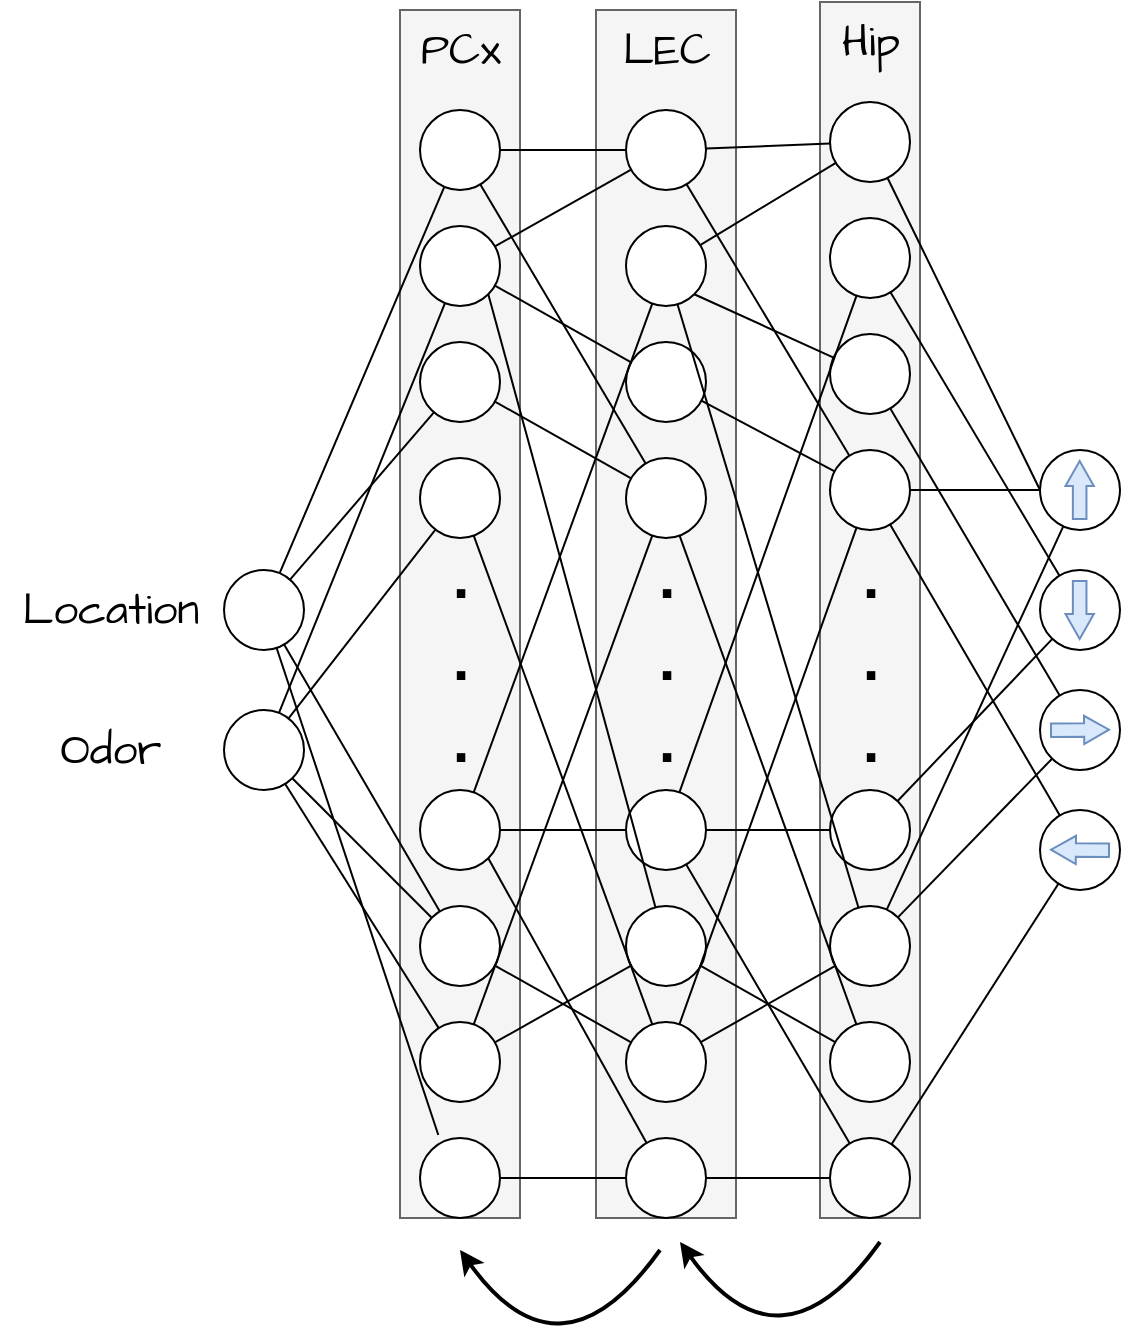 <mxfile version="22.1.2" type="device" pages="2">
  <diagram name="fully-connected" id="OyYYwfIQW-hLlGzN4EIT">
    <mxGraphModel dx="1434" dy="839" grid="1" gridSize="10" guides="1" tooltips="1" connect="1" arrows="1" fold="1" page="1" pageScale="1" pageWidth="583" pageHeight="827" math="0" shadow="0">
      <root>
        <mxCell id="0" />
        <mxCell id="1" parent="0" />
        <mxCell id="1TGieU-8a1iTlZvp9suH-83" value="" style="group;fillColor=#f5f5f5;fontColor=#333333;strokeColor=#666666;" vertex="1" connectable="0" parent="1">
          <mxGeometry x="410" width="50" height="608" as="geometry" />
        </mxCell>
        <mxCell id="1TGieU-8a1iTlZvp9suH-34" value="" style="ellipse;whiteSpace=wrap;html=1;aspect=fixed;" vertex="1" parent="1TGieU-8a1iTlZvp9suH-83">
          <mxGeometry x="5" y="50" width="40" height="40" as="geometry" />
        </mxCell>
        <mxCell id="1TGieU-8a1iTlZvp9suH-35" value="" style="ellipse;whiteSpace=wrap;html=1;aspect=fixed;" vertex="1" parent="1TGieU-8a1iTlZvp9suH-83">
          <mxGeometry x="5" y="108" width="40" height="40" as="geometry" />
        </mxCell>
        <mxCell id="1TGieU-8a1iTlZvp9suH-36" value="" style="ellipse;whiteSpace=wrap;html=1;aspect=fixed;" vertex="1" parent="1TGieU-8a1iTlZvp9suH-83">
          <mxGeometry x="5" y="166" width="40" height="40" as="geometry" />
        </mxCell>
        <mxCell id="1TGieU-8a1iTlZvp9suH-37" value="" style="ellipse;whiteSpace=wrap;html=1;aspect=fixed;" vertex="1" parent="1TGieU-8a1iTlZvp9suH-83">
          <mxGeometry x="5" y="224" width="40" height="40" as="geometry" />
        </mxCell>
        <mxCell id="1TGieU-8a1iTlZvp9suH-38" value="&lt;font face=&quot;Architects Daughter&quot; data-font-src=&quot;https://fonts.googleapis.com/css?family=Architects+Daughter&quot; style=&quot;font-size: 22px;&quot;&gt;Hip&lt;/font&gt;" style="text;html=1;align=center;verticalAlign=middle;resizable=0;points=[];autosize=1;strokeColor=none;fillColor=none;fontSize=21;" vertex="1" parent="1TGieU-8a1iTlZvp9suH-83">
          <mxGeometry width="50" height="40" as="geometry" />
        </mxCell>
        <mxCell id="1TGieU-8a1iTlZvp9suH-73" value="" style="ellipse;whiteSpace=wrap;html=1;aspect=fixed;" vertex="1" parent="1TGieU-8a1iTlZvp9suH-83">
          <mxGeometry x="5" y="394" width="40" height="40" as="geometry" />
        </mxCell>
        <mxCell id="1TGieU-8a1iTlZvp9suH-74" value="" style="ellipse;whiteSpace=wrap;html=1;aspect=fixed;" vertex="1" parent="1TGieU-8a1iTlZvp9suH-83">
          <mxGeometry x="5" y="452" width="40" height="40" as="geometry" />
        </mxCell>
        <mxCell id="1TGieU-8a1iTlZvp9suH-75" value="" style="ellipse;whiteSpace=wrap;html=1;aspect=fixed;" vertex="1" parent="1TGieU-8a1iTlZvp9suH-83">
          <mxGeometry x="5" y="510" width="40" height="40" as="geometry" />
        </mxCell>
        <mxCell id="1TGieU-8a1iTlZvp9suH-76" value="" style="ellipse;whiteSpace=wrap;html=1;aspect=fixed;" vertex="1" parent="1TGieU-8a1iTlZvp9suH-83">
          <mxGeometry x="5" y="568" width="40" height="40" as="geometry" />
        </mxCell>
        <mxCell id="1TGieU-8a1iTlZvp9suH-77" value="" style="group" vertex="1" connectable="0" parent="1TGieU-8a1iTlZvp9suH-83">
          <mxGeometry x="10" y="262" width="30" height="132" as="geometry" />
        </mxCell>
        <mxCell id="1TGieU-8a1iTlZvp9suH-78" value="&lt;font style=&quot;font-size: 30px;&quot;&gt;&lt;b&gt;.&lt;/b&gt;&lt;/font&gt;" style="text;html=1;align=center;verticalAlign=middle;resizable=0;points=[];autosize=1;strokeColor=none;fillColor=none;" vertex="1" parent="1TGieU-8a1iTlZvp9suH-77">
          <mxGeometry width="30" height="50" as="geometry" />
        </mxCell>
        <mxCell id="1TGieU-8a1iTlZvp9suH-79" value="&lt;font style=&quot;font-size: 30px;&quot;&gt;&lt;b&gt;.&lt;/b&gt;&lt;/font&gt;" style="text;html=1;align=center;verticalAlign=middle;resizable=0;points=[];autosize=1;strokeColor=none;fillColor=none;" vertex="1" parent="1TGieU-8a1iTlZvp9suH-77">
          <mxGeometry y="41" width="30" height="50" as="geometry" />
        </mxCell>
        <mxCell id="1TGieU-8a1iTlZvp9suH-80" value="&lt;font style=&quot;font-size: 30px;&quot;&gt;&lt;b&gt;.&lt;/b&gt;&lt;/font&gt;" style="text;html=1;align=center;verticalAlign=middle;resizable=0;points=[];autosize=1;strokeColor=none;fillColor=none;" vertex="1" parent="1TGieU-8a1iTlZvp9suH-77">
          <mxGeometry y="82" width="30" height="50" as="geometry" />
        </mxCell>
        <mxCell id="1TGieU-8a1iTlZvp9suH-82" value="" style="group;fillColor=#f5f5f5;fontColor=#333333;strokeColor=#666666;" vertex="1" connectable="0" parent="1">
          <mxGeometry x="298" y="4" width="70" height="604" as="geometry" />
        </mxCell>
        <mxCell id="1TGieU-8a1iTlZvp9suH-29" value="" style="ellipse;whiteSpace=wrap;html=1;aspect=fixed;" vertex="1" parent="1TGieU-8a1iTlZvp9suH-82">
          <mxGeometry x="15" y="50" width="40" height="40" as="geometry" />
        </mxCell>
        <mxCell id="1TGieU-8a1iTlZvp9suH-30" value="" style="ellipse;whiteSpace=wrap;html=1;aspect=fixed;" vertex="1" parent="1TGieU-8a1iTlZvp9suH-82">
          <mxGeometry x="15" y="108" width="40" height="40" as="geometry" />
        </mxCell>
        <mxCell id="1TGieU-8a1iTlZvp9suH-31" value="" style="ellipse;whiteSpace=wrap;html=1;aspect=fixed;" vertex="1" parent="1TGieU-8a1iTlZvp9suH-82">
          <mxGeometry x="15" y="166" width="40" height="40" as="geometry" />
        </mxCell>
        <mxCell id="1TGieU-8a1iTlZvp9suH-32" value="" style="ellipse;whiteSpace=wrap;html=1;aspect=fixed;" vertex="1" parent="1TGieU-8a1iTlZvp9suH-82">
          <mxGeometry x="15" y="224" width="40" height="40" as="geometry" />
        </mxCell>
        <mxCell id="1TGieU-8a1iTlZvp9suH-33" value="&lt;font face=&quot;Architects Daughter&quot; data-font-src=&quot;https://fonts.googleapis.com/css?family=Architects+Daughter&quot; style=&quot;font-size: 22px;&quot;&gt;LEC&lt;/font&gt;" style="text;html=1;align=center;verticalAlign=middle;resizable=0;points=[];autosize=1;strokeColor=none;fillColor=none;fontSize=21;" vertex="1" parent="1TGieU-8a1iTlZvp9suH-82">
          <mxGeometry width="70" height="40" as="geometry" />
        </mxCell>
        <mxCell id="1TGieU-8a1iTlZvp9suH-65" value="" style="ellipse;whiteSpace=wrap;html=1;aspect=fixed;" vertex="1" parent="1TGieU-8a1iTlZvp9suH-82">
          <mxGeometry x="15" y="390" width="40" height="40" as="geometry" />
        </mxCell>
        <mxCell id="1TGieU-8a1iTlZvp9suH-66" value="" style="ellipse;whiteSpace=wrap;html=1;aspect=fixed;" vertex="1" parent="1TGieU-8a1iTlZvp9suH-82">
          <mxGeometry x="15" y="448" width="40" height="40" as="geometry" />
        </mxCell>
        <mxCell id="1TGieU-8a1iTlZvp9suH-67" value="" style="ellipse;whiteSpace=wrap;html=1;aspect=fixed;" vertex="1" parent="1TGieU-8a1iTlZvp9suH-82">
          <mxGeometry x="15" y="506" width="40" height="40" as="geometry" />
        </mxCell>
        <mxCell id="1TGieU-8a1iTlZvp9suH-68" value="" style="ellipse;whiteSpace=wrap;html=1;aspect=fixed;" vertex="1" parent="1TGieU-8a1iTlZvp9suH-82">
          <mxGeometry x="15" y="564" width="40" height="40" as="geometry" />
        </mxCell>
        <mxCell id="1TGieU-8a1iTlZvp9suH-69" value="" style="group" vertex="1" connectable="0" parent="1TGieU-8a1iTlZvp9suH-82">
          <mxGeometry x="20" y="258" width="30" height="132" as="geometry" />
        </mxCell>
        <mxCell id="1TGieU-8a1iTlZvp9suH-70" value="&lt;font style=&quot;font-size: 30px;&quot;&gt;&lt;b&gt;.&lt;/b&gt;&lt;/font&gt;" style="text;html=1;align=center;verticalAlign=middle;resizable=0;points=[];autosize=1;strokeColor=none;fillColor=none;" vertex="1" parent="1TGieU-8a1iTlZvp9suH-69">
          <mxGeometry width="30" height="50" as="geometry" />
        </mxCell>
        <mxCell id="1TGieU-8a1iTlZvp9suH-71" value="&lt;font style=&quot;font-size: 30px;&quot;&gt;&lt;b&gt;.&lt;/b&gt;&lt;/font&gt;" style="text;html=1;align=center;verticalAlign=middle;resizable=0;points=[];autosize=1;strokeColor=none;fillColor=none;" vertex="1" parent="1TGieU-8a1iTlZvp9suH-69">
          <mxGeometry y="41" width="30" height="50" as="geometry" />
        </mxCell>
        <mxCell id="1TGieU-8a1iTlZvp9suH-72" value="&lt;font style=&quot;font-size: 30px;&quot;&gt;&lt;b&gt;.&lt;/b&gt;&lt;/font&gt;" style="text;html=1;align=center;verticalAlign=middle;resizable=0;points=[];autosize=1;strokeColor=none;fillColor=none;" vertex="1" parent="1TGieU-8a1iTlZvp9suH-69">
          <mxGeometry y="82" width="30" height="50" as="geometry" />
        </mxCell>
        <mxCell id="1TGieU-8a1iTlZvp9suH-2" value="&lt;font face=&quot;Architects Daughter&quot; data-font-src=&quot;https://fonts.googleapis.com/css?family=Architects+Daughter&quot; style=&quot;font-size: 22px;&quot;&gt;Location&lt;/font&gt;" style="text;html=1;align=center;verticalAlign=middle;resizable=0;points=[];autosize=1;strokeColor=none;fillColor=none;fontSize=21;" vertex="1" parent="1">
          <mxGeometry y="284" width="110" height="40" as="geometry" />
        </mxCell>
        <mxCell id="1TGieU-8a1iTlZvp9suH-11" value="" style="ellipse;whiteSpace=wrap;html=1;aspect=fixed;" vertex="1" parent="1">
          <mxGeometry x="112" y="284" width="40" height="40" as="geometry" />
        </mxCell>
        <mxCell id="1TGieU-8a1iTlZvp9suH-23" value="&lt;font face=&quot;Architects Daughter&quot; data-font-src=&quot;https://fonts.googleapis.com/css?family=Architects+Daughter&quot; style=&quot;font-size: 22px;&quot;&gt;Odor&lt;/font&gt;" style="text;html=1;align=center;verticalAlign=middle;resizable=0;points=[];autosize=1;strokeColor=none;fillColor=none;fontSize=21;" vertex="1" parent="1">
          <mxGeometry x="20" y="354" width="70" height="40" as="geometry" />
        </mxCell>
        <mxCell id="1TGieU-8a1iTlZvp9suH-24" value="" style="ellipse;whiteSpace=wrap;html=1;aspect=fixed;" vertex="1" parent="1">
          <mxGeometry x="112" y="354" width="40" height="40" as="geometry" />
        </mxCell>
        <mxCell id="1TGieU-8a1iTlZvp9suH-81" value="" style="group;fillColor=#f5f5f5;fontColor=#333333;strokeColor=#666666;" vertex="1" connectable="0" parent="1">
          <mxGeometry x="200" y="4" width="60" height="604" as="geometry" />
        </mxCell>
        <mxCell id="1TGieU-8a1iTlZvp9suH-1" value="" style="ellipse;whiteSpace=wrap;html=1;aspect=fixed;" vertex="1" parent="1TGieU-8a1iTlZvp9suH-81">
          <mxGeometry x="10" y="50" width="40" height="40" as="geometry" />
        </mxCell>
        <mxCell id="1TGieU-8a1iTlZvp9suH-25" value="" style="ellipse;whiteSpace=wrap;html=1;aspect=fixed;" vertex="1" parent="1TGieU-8a1iTlZvp9suH-81">
          <mxGeometry x="10" y="108" width="40" height="40" as="geometry" />
        </mxCell>
        <mxCell id="1TGieU-8a1iTlZvp9suH-26" value="" style="ellipse;whiteSpace=wrap;html=1;aspect=fixed;" vertex="1" parent="1TGieU-8a1iTlZvp9suH-81">
          <mxGeometry x="10" y="166" width="40" height="40" as="geometry" />
        </mxCell>
        <mxCell id="1TGieU-8a1iTlZvp9suH-27" value="" style="ellipse;whiteSpace=wrap;html=1;aspect=fixed;" vertex="1" parent="1TGieU-8a1iTlZvp9suH-81">
          <mxGeometry x="10" y="224" width="40" height="40" as="geometry" />
        </mxCell>
        <mxCell id="1TGieU-8a1iTlZvp9suH-28" value="&lt;font face=&quot;Architects Daughter&quot; data-font-src=&quot;https://fonts.googleapis.com/css?family=Architects+Daughter&quot; style=&quot;font-size: 22px;&quot;&gt;PCx&lt;/font&gt;" style="text;html=1;align=center;verticalAlign=middle;resizable=0;points=[];autosize=1;strokeColor=none;fillColor=none;fontSize=21;" vertex="1" parent="1TGieU-8a1iTlZvp9suH-81">
          <mxGeometry width="60" height="40" as="geometry" />
        </mxCell>
        <mxCell id="1TGieU-8a1iTlZvp9suH-56" value="" style="ellipse;whiteSpace=wrap;html=1;aspect=fixed;" vertex="1" parent="1TGieU-8a1iTlZvp9suH-81">
          <mxGeometry x="10" y="390" width="40" height="40" as="geometry" />
        </mxCell>
        <mxCell id="1TGieU-8a1iTlZvp9suH-57" value="" style="ellipse;whiteSpace=wrap;html=1;aspect=fixed;" vertex="1" parent="1TGieU-8a1iTlZvp9suH-81">
          <mxGeometry x="10" y="448" width="40" height="40" as="geometry" />
        </mxCell>
        <mxCell id="1TGieU-8a1iTlZvp9suH-58" value="" style="ellipse;whiteSpace=wrap;html=1;aspect=fixed;" vertex="1" parent="1TGieU-8a1iTlZvp9suH-81">
          <mxGeometry x="10" y="506" width="40" height="40" as="geometry" />
        </mxCell>
        <mxCell id="1TGieU-8a1iTlZvp9suH-59" value="" style="ellipse;whiteSpace=wrap;html=1;aspect=fixed;" vertex="1" parent="1TGieU-8a1iTlZvp9suH-81">
          <mxGeometry x="10" y="564" width="40" height="40" as="geometry" />
        </mxCell>
        <mxCell id="1TGieU-8a1iTlZvp9suH-63" value="" style="group" vertex="1" connectable="0" parent="1TGieU-8a1iTlZvp9suH-81">
          <mxGeometry x="15" y="258" width="30" height="132" as="geometry" />
        </mxCell>
        <mxCell id="1TGieU-8a1iTlZvp9suH-60" value="&lt;font style=&quot;font-size: 30px;&quot;&gt;&lt;b&gt;.&lt;/b&gt;&lt;/font&gt;" style="text;html=1;align=center;verticalAlign=middle;resizable=0;points=[];autosize=1;strokeColor=none;fillColor=none;" vertex="1" parent="1TGieU-8a1iTlZvp9suH-63">
          <mxGeometry width="30" height="50" as="geometry" />
        </mxCell>
        <mxCell id="1TGieU-8a1iTlZvp9suH-61" value="&lt;font style=&quot;font-size: 30px;&quot;&gt;&lt;b&gt;.&lt;/b&gt;&lt;/font&gt;" style="text;html=1;align=center;verticalAlign=middle;resizable=0;points=[];autosize=1;strokeColor=none;fillColor=none;" vertex="1" parent="1TGieU-8a1iTlZvp9suH-63">
          <mxGeometry y="41" width="30" height="50" as="geometry" />
        </mxCell>
        <mxCell id="1TGieU-8a1iTlZvp9suH-62" value="&lt;font style=&quot;font-size: 30px;&quot;&gt;&lt;b&gt;.&lt;/b&gt;&lt;/font&gt;" style="text;html=1;align=center;verticalAlign=middle;resizable=0;points=[];autosize=1;strokeColor=none;fillColor=none;" vertex="1" parent="1TGieU-8a1iTlZvp9suH-63">
          <mxGeometry y="82" width="30" height="50" as="geometry" />
        </mxCell>
        <mxCell id="1TGieU-8a1iTlZvp9suH-84" value="" style="group" vertex="1" connectable="0" parent="1">
          <mxGeometry x="520" y="224" width="40" height="220" as="geometry" />
        </mxCell>
        <mxCell id="1TGieU-8a1iTlZvp9suH-49" value="" style="group" vertex="1" connectable="0" parent="1TGieU-8a1iTlZvp9suH-84">
          <mxGeometry width="40" height="40" as="geometry" />
        </mxCell>
        <mxCell id="1TGieU-8a1iTlZvp9suH-39" value="" style="ellipse;whiteSpace=wrap;html=1;aspect=fixed;" vertex="1" parent="1TGieU-8a1iTlZvp9suH-49">
          <mxGeometry width="40" height="40" as="geometry" />
        </mxCell>
        <mxCell id="1TGieU-8a1iTlZvp9suH-47" value="" style="shape=flexArrow;endArrow=classic;html=1;rounded=0;fillColor=#dae8fc;strokeColor=#6c8ebf;width=6.8;endSize=3.816;endWidth=6.383;" edge="1" parent="1TGieU-8a1iTlZvp9suH-49">
          <mxGeometry width="50" height="50" relative="1" as="geometry">
            <mxPoint x="19.83" y="35" as="sourcePoint" />
            <mxPoint x="19.83" y="5" as="targetPoint" />
          </mxGeometry>
        </mxCell>
        <mxCell id="1TGieU-8a1iTlZvp9suH-50" value="" style="group" vertex="1" connectable="0" parent="1TGieU-8a1iTlZvp9suH-84">
          <mxGeometry y="60" width="40" height="40" as="geometry" />
        </mxCell>
        <mxCell id="1TGieU-8a1iTlZvp9suH-43" value="" style="ellipse;whiteSpace=wrap;html=1;aspect=fixed;" vertex="1" parent="1TGieU-8a1iTlZvp9suH-50">
          <mxGeometry width="40" height="40" as="geometry" />
        </mxCell>
        <mxCell id="1TGieU-8a1iTlZvp9suH-48" value="" style="shape=flexArrow;endArrow=classic;html=1;rounded=0;fillColor=#dae8fc;strokeColor=#6c8ebf;width=6.8;endSize=3.816;endWidth=6.383;" edge="1" parent="1TGieU-8a1iTlZvp9suH-50">
          <mxGeometry width="50" height="50" relative="1" as="geometry">
            <mxPoint x="19.833" y="5" as="sourcePoint" />
            <mxPoint x="19.833" y="35" as="targetPoint" />
          </mxGeometry>
        </mxCell>
        <mxCell id="1TGieU-8a1iTlZvp9suH-51" value="" style="group" vertex="1" connectable="0" parent="1TGieU-8a1iTlZvp9suH-84">
          <mxGeometry y="120" width="40" height="40" as="geometry" />
        </mxCell>
        <mxCell id="1TGieU-8a1iTlZvp9suH-44" value="" style="ellipse;whiteSpace=wrap;html=1;aspect=fixed;verticalAlign=middle;" vertex="1" parent="1TGieU-8a1iTlZvp9suH-51">
          <mxGeometry width="40" height="40" as="geometry" />
        </mxCell>
        <mxCell id="1TGieU-8a1iTlZvp9suH-46" value="" style="shape=flexArrow;endArrow=classic;html=1;rounded=0;fillColor=#dae8fc;strokeColor=#6c8ebf;width=6.8;endSize=3.816;endWidth=6.383;" edge="1" parent="1TGieU-8a1iTlZvp9suH-51">
          <mxGeometry width="50" height="50" relative="1" as="geometry">
            <mxPoint x="5" y="20.14" as="sourcePoint" />
            <mxPoint x="35" y="19.85" as="targetPoint" />
          </mxGeometry>
        </mxCell>
        <mxCell id="1TGieU-8a1iTlZvp9suH-55" value="" style="group" vertex="1" connectable="0" parent="1TGieU-8a1iTlZvp9suH-84">
          <mxGeometry y="180" width="40" height="40" as="geometry" />
        </mxCell>
        <mxCell id="1TGieU-8a1iTlZvp9suH-53" value="" style="ellipse;whiteSpace=wrap;html=1;aspect=fixed;verticalAlign=middle;" vertex="1" parent="1TGieU-8a1iTlZvp9suH-55">
          <mxGeometry width="40" height="40" as="geometry" />
        </mxCell>
        <mxCell id="1TGieU-8a1iTlZvp9suH-54" value="" style="shape=flexArrow;endArrow=classic;html=1;rounded=0;fillColor=#dae8fc;strokeColor=#6c8ebf;width=6.8;endSize=3.816;endWidth=6.383;" edge="1" parent="1TGieU-8a1iTlZvp9suH-55">
          <mxGeometry width="50" height="50" relative="1" as="geometry">
            <mxPoint x="35" y="20.14" as="sourcePoint" />
            <mxPoint x="5" y="19.85" as="targetPoint" />
          </mxGeometry>
        </mxCell>
        <mxCell id="1TGieU-8a1iTlZvp9suH-85" value="" style="curved=1;endArrow=classic;html=1;rounded=0;strokeWidth=2;" edge="1" parent="1">
          <mxGeometry width="50" height="50" relative="1" as="geometry">
            <mxPoint x="330" y="624" as="sourcePoint" />
            <mxPoint x="230" y="624" as="targetPoint" />
            <Array as="points">
              <mxPoint x="280" y="694" />
            </Array>
          </mxGeometry>
        </mxCell>
        <mxCell id="1TGieU-8a1iTlZvp9suH-87" value="" style="curved=1;endArrow=classic;html=1;rounded=0;strokeWidth=2;" edge="1" parent="1">
          <mxGeometry width="50" height="50" relative="1" as="geometry">
            <mxPoint x="440" y="620" as="sourcePoint" />
            <mxPoint x="340" y="620" as="targetPoint" />
            <Array as="points">
              <mxPoint x="390" y="690" />
            </Array>
          </mxGeometry>
        </mxCell>
        <mxCell id="FMHQTuZgahPFCYDuFRO8-1" value="" style="endArrow=none;html=1;rounded=0;" edge="1" parent="1" source="1TGieU-8a1iTlZvp9suH-11" target="1TGieU-8a1iTlZvp9suH-1">
          <mxGeometry width="50" height="50" relative="1" as="geometry">
            <mxPoint x="480" y="410" as="sourcePoint" />
            <mxPoint x="530" y="360" as="targetPoint" />
          </mxGeometry>
        </mxCell>
        <mxCell id="FMHQTuZgahPFCYDuFRO8-2" value="" style="endArrow=none;html=1;rounded=0;" edge="1" parent="1" source="1TGieU-8a1iTlZvp9suH-11" target="1TGieU-8a1iTlZvp9suH-26">
          <mxGeometry width="50" height="50" relative="1" as="geometry">
            <mxPoint x="150" y="296" as="sourcePoint" />
            <mxPoint x="232" y="102" as="targetPoint" />
          </mxGeometry>
        </mxCell>
        <mxCell id="FMHQTuZgahPFCYDuFRO8-3" value="" style="endArrow=none;html=1;rounded=0;" edge="1" parent="1" source="1TGieU-8a1iTlZvp9suH-11" target="1TGieU-8a1iTlZvp9suH-57">
          <mxGeometry width="50" height="50" relative="1" as="geometry">
            <mxPoint x="155" y="299" as="sourcePoint" />
            <mxPoint x="227" y="215" as="targetPoint" />
          </mxGeometry>
        </mxCell>
        <mxCell id="FMHQTuZgahPFCYDuFRO8-4" value="" style="endArrow=none;html=1;rounded=0;entryX=0.229;entryY=-0.038;entryDx=0;entryDy=0;entryPerimeter=0;" edge="1" parent="1" source="1TGieU-8a1iTlZvp9suH-11" target="1TGieU-8a1iTlZvp9suH-59">
          <mxGeometry width="50" height="50" relative="1" as="geometry">
            <mxPoint x="152" y="331" as="sourcePoint" />
            <mxPoint x="230" y="465" as="targetPoint" />
          </mxGeometry>
        </mxCell>
        <mxCell id="FMHQTuZgahPFCYDuFRO8-5" value="" style="endArrow=none;html=1;rounded=0;" edge="1" parent="1" source="1TGieU-8a1iTlZvp9suH-24" target="1TGieU-8a1iTlZvp9suH-58">
          <mxGeometry width="50" height="50" relative="1" as="geometry">
            <mxPoint x="148" y="333" as="sourcePoint" />
            <mxPoint x="229" y="576" as="targetPoint" />
          </mxGeometry>
        </mxCell>
        <mxCell id="FMHQTuZgahPFCYDuFRO8-6" value="" style="endArrow=none;html=1;rounded=0;" edge="1" parent="1" source="1TGieU-8a1iTlZvp9suH-24" target="1TGieU-8a1iTlZvp9suH-57">
          <mxGeometry width="50" height="50" relative="1" as="geometry">
            <mxPoint x="153" y="401" as="sourcePoint" />
            <mxPoint x="229" y="523" as="targetPoint" />
          </mxGeometry>
        </mxCell>
        <mxCell id="FMHQTuZgahPFCYDuFRO8-7" value="" style="endArrow=none;html=1;rounded=0;" edge="1" parent="1" source="1TGieU-8a1iTlZvp9suH-24" target="1TGieU-8a1iTlZvp9suH-27">
          <mxGeometry width="50" height="50" relative="1" as="geometry">
            <mxPoint x="156" y="398" as="sourcePoint" />
            <mxPoint x="226" y="468" as="targetPoint" />
          </mxGeometry>
        </mxCell>
        <mxCell id="FMHQTuZgahPFCYDuFRO8-8" value="" style="endArrow=none;html=1;rounded=0;" edge="1" parent="1" source="1TGieU-8a1iTlZvp9suH-24" target="1TGieU-8a1iTlZvp9suH-25">
          <mxGeometry width="50" height="50" relative="1" as="geometry">
            <mxPoint x="154" y="368" as="sourcePoint" />
            <mxPoint x="228" y="274" as="targetPoint" />
          </mxGeometry>
        </mxCell>
        <mxCell id="FMHQTuZgahPFCYDuFRO8-9" value="" style="endArrow=none;html=1;rounded=0;" edge="1" parent="1" source="1TGieU-8a1iTlZvp9suH-1" target="1TGieU-8a1iTlZvp9suH-29">
          <mxGeometry width="50" height="50" relative="1" as="geometry">
            <mxPoint x="149" y="365" as="sourcePoint" />
            <mxPoint x="232" y="161" as="targetPoint" />
          </mxGeometry>
        </mxCell>
        <mxCell id="FMHQTuZgahPFCYDuFRO8-10" value="" style="endArrow=none;html=1;rounded=0;" edge="1" parent="1" source="1TGieU-8a1iTlZvp9suH-1" target="1TGieU-8a1iTlZvp9suH-32">
          <mxGeometry width="50" height="50" relative="1" as="geometry">
            <mxPoint x="260" y="84" as="sourcePoint" />
            <mxPoint x="323" y="84" as="targetPoint" />
          </mxGeometry>
        </mxCell>
        <mxCell id="FMHQTuZgahPFCYDuFRO8-11" value="" style="endArrow=none;html=1;rounded=0;" edge="1" parent="1" source="1TGieU-8a1iTlZvp9suH-25" target="1TGieU-8a1iTlZvp9suH-31">
          <mxGeometry width="50" height="50" relative="1" as="geometry">
            <mxPoint x="250" y="101" as="sourcePoint" />
            <mxPoint x="333" y="241" as="targetPoint" />
          </mxGeometry>
        </mxCell>
        <mxCell id="FMHQTuZgahPFCYDuFRO8-12" value="" style="endArrow=none;html=1;rounded=0;" edge="1" parent="1" source="1TGieU-8a1iTlZvp9suH-25" target="1TGieU-8a1iTlZvp9suH-29">
          <mxGeometry width="50" height="50" relative="1" as="geometry">
            <mxPoint x="257" y="152" as="sourcePoint" />
            <mxPoint x="326" y="190" as="targetPoint" />
          </mxGeometry>
        </mxCell>
        <mxCell id="FMHQTuZgahPFCYDuFRO8-13" value="" style="endArrow=none;html=1;rounded=0;" edge="1" parent="1" source="1TGieU-8a1iTlZvp9suH-56" target="1TGieU-8a1iTlZvp9suH-30">
          <mxGeometry width="50" height="50" relative="1" as="geometry">
            <mxPoint x="257" y="132" as="sourcePoint" />
            <mxPoint x="326" y="94" as="targetPoint" />
          </mxGeometry>
        </mxCell>
        <mxCell id="FMHQTuZgahPFCYDuFRO8-14" value="" style="endArrow=none;html=1;rounded=0;" edge="1" parent="1" source="1TGieU-8a1iTlZvp9suH-56" target="1TGieU-8a1iTlZvp9suH-65">
          <mxGeometry width="50" height="50" relative="1" as="geometry">
            <mxPoint x="247" y="405" as="sourcePoint" />
            <mxPoint x="336" y="161" as="targetPoint" />
          </mxGeometry>
        </mxCell>
        <mxCell id="FMHQTuZgahPFCYDuFRO8-15" value="" style="endArrow=none;html=1;rounded=0;exitX=1;exitY=1;exitDx=0;exitDy=0;" edge="1" parent="1" source="1TGieU-8a1iTlZvp9suH-56" target="1TGieU-8a1iTlZvp9suH-68">
          <mxGeometry width="50" height="50" relative="1" as="geometry">
            <mxPoint x="260" y="424" as="sourcePoint" />
            <mxPoint x="323" y="424" as="targetPoint" />
          </mxGeometry>
        </mxCell>
        <mxCell id="FMHQTuZgahPFCYDuFRO8-16" value="" style="endArrow=none;html=1;rounded=0;" edge="1" parent="1" source="1TGieU-8a1iTlZvp9suH-59" target="1TGieU-8a1iTlZvp9suH-68">
          <mxGeometry width="50" height="50" relative="1" as="geometry">
            <mxPoint x="254" y="438" as="sourcePoint" />
            <mxPoint x="333" y="581" as="targetPoint" />
          </mxGeometry>
        </mxCell>
        <mxCell id="FMHQTuZgahPFCYDuFRO8-17" value="" style="endArrow=none;html=1;rounded=0;" edge="1" parent="1" source="1TGieU-8a1iTlZvp9suH-58" target="1TGieU-8a1iTlZvp9suH-66">
          <mxGeometry width="50" height="50" relative="1" as="geometry">
            <mxPoint x="260" y="598" as="sourcePoint" />
            <mxPoint x="323" y="598" as="targetPoint" />
          </mxGeometry>
        </mxCell>
        <mxCell id="FMHQTuZgahPFCYDuFRO8-18" value="" style="endArrow=none;html=1;rounded=0;" edge="1" parent="1" source="1TGieU-8a1iTlZvp9suH-57" target="1TGieU-8a1iTlZvp9suH-67">
          <mxGeometry width="50" height="50" relative="1" as="geometry">
            <mxPoint x="257" y="530" as="sourcePoint" />
            <mxPoint x="326" y="492" as="targetPoint" />
          </mxGeometry>
        </mxCell>
        <mxCell id="FMHQTuZgahPFCYDuFRO8-20" value="" style="endArrow=none;html=1;rounded=0;" edge="1" parent="1" source="1TGieU-8a1iTlZvp9suH-58" target="1TGieU-8a1iTlZvp9suH-32">
          <mxGeometry width="50" height="50" relative="1" as="geometry">
            <mxPoint x="257" y="492" as="sourcePoint" />
            <mxPoint x="326" y="530" as="targetPoint" />
          </mxGeometry>
        </mxCell>
        <mxCell id="FMHQTuZgahPFCYDuFRO8-21" value="" style="endArrow=none;html=1;rounded=0;exitX=1;exitY=1;exitDx=0;exitDy=0;" edge="1" parent="1" source="1TGieU-8a1iTlZvp9suH-25" target="1TGieU-8a1iTlZvp9suH-66">
          <mxGeometry width="50" height="50" relative="1" as="geometry">
            <mxPoint x="247" y="521" as="sourcePoint" />
            <mxPoint x="336" y="277" as="targetPoint" />
          </mxGeometry>
        </mxCell>
        <mxCell id="FMHQTuZgahPFCYDuFRO8-22" value="" style="endArrow=none;html=1;rounded=0;" edge="1" parent="1" source="1TGieU-8a1iTlZvp9suH-27" target="1TGieU-8a1iTlZvp9suH-67">
          <mxGeometry width="50" height="50" relative="1" as="geometry">
            <mxPoint x="254" y="156" as="sourcePoint" />
            <mxPoint x="338" y="463" as="targetPoint" />
          </mxGeometry>
        </mxCell>
        <mxCell id="FMHQTuZgahPFCYDuFRO8-23" value="" style="endArrow=none;html=1;rounded=0;" edge="1" parent="1" source="1TGieU-8a1iTlZvp9suH-26" target="1TGieU-8a1iTlZvp9suH-32">
          <mxGeometry width="50" height="50" relative="1" as="geometry">
            <mxPoint x="254" y="156" as="sourcePoint" />
            <mxPoint x="338" y="463" as="targetPoint" />
          </mxGeometry>
        </mxCell>
        <mxCell id="FMHQTuZgahPFCYDuFRO8-31" value="" style="endArrow=none;html=1;rounded=0;" edge="1" parent="1" source="1TGieU-8a1iTlZvp9suH-68" target="1TGieU-8a1iTlZvp9suH-76">
          <mxGeometry width="50" height="50" relative="1" as="geometry">
            <mxPoint x="353" y="598" as="sourcePoint" />
            <mxPoint x="416" y="598" as="targetPoint" />
          </mxGeometry>
        </mxCell>
        <mxCell id="FMHQTuZgahPFCYDuFRO8-30" value="" style="endArrow=none;html=1;rounded=0;" edge="1" parent="1" source="1TGieU-8a1iTlZvp9suH-65" target="1TGieU-8a1iTlZvp9suH-76">
          <mxGeometry width="50" height="50" relative="1" as="geometry">
            <mxPoint x="347" y="438" as="sourcePoint" />
            <mxPoint x="426" y="581" as="targetPoint" />
          </mxGeometry>
        </mxCell>
        <mxCell id="FMHQTuZgahPFCYDuFRO8-32" value="" style="endArrow=none;html=1;rounded=0;" edge="1" parent="1" source="1TGieU-8a1iTlZvp9suH-67" target="1TGieU-8a1iTlZvp9suH-74">
          <mxGeometry width="50" height="50" relative="1" as="geometry">
            <mxPoint x="350" y="530" as="sourcePoint" />
            <mxPoint x="419" y="492" as="targetPoint" />
          </mxGeometry>
        </mxCell>
        <mxCell id="FMHQTuZgahPFCYDuFRO8-33" value="" style="endArrow=none;html=1;rounded=0;" edge="1" parent="1" source="1TGieU-8a1iTlZvp9suH-66" target="1TGieU-8a1iTlZvp9suH-75">
          <mxGeometry width="50" height="50" relative="1" as="geometry">
            <mxPoint x="350" y="492" as="sourcePoint" />
            <mxPoint x="419" y="530" as="targetPoint" />
          </mxGeometry>
        </mxCell>
        <mxCell id="FMHQTuZgahPFCYDuFRO8-34" value="" style="endArrow=none;html=1;rounded=0;" edge="1" parent="1" source="1TGieU-8a1iTlZvp9suH-67" target="1TGieU-8a1iTlZvp9suH-37">
          <mxGeometry width="50" height="50" relative="1" as="geometry">
            <mxPoint x="340" y="521" as="sourcePoint" />
            <mxPoint x="429" y="277" as="targetPoint" />
          </mxGeometry>
        </mxCell>
        <mxCell id="FMHQTuZgahPFCYDuFRO8-29" value="" style="endArrow=none;html=1;rounded=0;" edge="1" parent="1" source="1TGieU-8a1iTlZvp9suH-65" target="1TGieU-8a1iTlZvp9suH-73">
          <mxGeometry width="50" height="50" relative="1" as="geometry">
            <mxPoint x="353" y="424" as="sourcePoint" />
            <mxPoint x="416" y="424" as="targetPoint" />
          </mxGeometry>
        </mxCell>
        <mxCell id="FMHQTuZgahPFCYDuFRO8-28" value="" style="endArrow=none;html=1;rounded=0;" edge="1" parent="1" source="1TGieU-8a1iTlZvp9suH-65" target="1TGieU-8a1iTlZvp9suH-35">
          <mxGeometry width="50" height="50" relative="1" as="geometry">
            <mxPoint x="340" y="405" as="sourcePoint" />
            <mxPoint x="429" y="161" as="targetPoint" />
          </mxGeometry>
        </mxCell>
        <mxCell id="FMHQTuZgahPFCYDuFRO8-36" value="" style="endArrow=none;html=1;rounded=0;" edge="1" parent="1" source="1TGieU-8a1iTlZvp9suH-32" target="1TGieU-8a1iTlZvp9suH-75">
          <mxGeometry width="50" height="50" relative="1" as="geometry">
            <mxPoint x="340" y="277" as="sourcePoint" />
            <mxPoint x="429" y="521" as="targetPoint" />
          </mxGeometry>
        </mxCell>
        <mxCell id="FMHQTuZgahPFCYDuFRO8-37" value="" style="endArrow=none;html=1;rounded=0;" edge="1" parent="1" source="1TGieU-8a1iTlZvp9suH-31" target="1TGieU-8a1iTlZvp9suH-37">
          <mxGeometry width="50" height="50" relative="1" as="geometry">
            <mxPoint x="350" y="210" as="sourcePoint" />
            <mxPoint x="419" y="248" as="targetPoint" />
          </mxGeometry>
        </mxCell>
        <mxCell id="FMHQTuZgahPFCYDuFRO8-25" value="" style="endArrow=none;html=1;rounded=0;" edge="1" parent="1" source="1TGieU-8a1iTlZvp9suH-29" target="1TGieU-8a1iTlZvp9suH-37">
          <mxGeometry width="50" height="50" relative="1" as="geometry">
            <mxPoint x="343" y="101" as="sourcePoint" />
            <mxPoint x="426" y="241" as="targetPoint" />
          </mxGeometry>
        </mxCell>
        <mxCell id="FMHQTuZgahPFCYDuFRO8-27" value="" style="endArrow=none;html=1;rounded=0;" edge="1" parent="1" source="1TGieU-8a1iTlZvp9suH-30" target="1TGieU-8a1iTlZvp9suH-34">
          <mxGeometry width="50" height="50" relative="1" as="geometry">
            <mxPoint x="350" y="132" as="sourcePoint" />
            <mxPoint x="419" y="94" as="targetPoint" />
          </mxGeometry>
        </mxCell>
        <mxCell id="FMHQTuZgahPFCYDuFRO8-24" value="" style="endArrow=none;html=1;rounded=0;" edge="1" parent="1" source="1TGieU-8a1iTlZvp9suH-29" target="1TGieU-8a1iTlZvp9suH-34">
          <mxGeometry width="50" height="50" relative="1" as="geometry">
            <mxPoint x="353" y="84" as="sourcePoint" />
            <mxPoint x="416" y="84" as="targetPoint" />
          </mxGeometry>
        </mxCell>
        <mxCell id="FMHQTuZgahPFCYDuFRO8-26" value="" style="endArrow=none;html=1;rounded=0;exitX=1;exitY=1;exitDx=0;exitDy=0;" edge="1" parent="1" source="1TGieU-8a1iTlZvp9suH-30" target="1TGieU-8a1iTlZvp9suH-36">
          <mxGeometry width="50" height="50" relative="1" as="geometry">
            <mxPoint x="350" y="152" as="sourcePoint" />
            <mxPoint x="419" y="190" as="targetPoint" />
          </mxGeometry>
        </mxCell>
        <mxCell id="FMHQTuZgahPFCYDuFRO8-35" value="" style="endArrow=none;html=1;rounded=0;" edge="1" parent="1" source="1TGieU-8a1iTlZvp9suH-30" target="1TGieU-8a1iTlZvp9suH-74">
          <mxGeometry width="50" height="50" relative="1" as="geometry">
            <mxPoint x="347" y="156" as="sourcePoint" />
            <mxPoint x="431" y="463" as="targetPoint" />
          </mxGeometry>
        </mxCell>
        <mxCell id="FMHQTuZgahPFCYDuFRO8-41" value="" style="endArrow=none;html=1;rounded=0;entryX=0;entryY=0.5;entryDx=0;entryDy=0;" edge="1" parent="1" source="1TGieU-8a1iTlZvp9suH-34" target="1TGieU-8a1iTlZvp9suH-39">
          <mxGeometry width="50" height="50" relative="1" as="geometry">
            <mxPoint x="360" y="132" as="sourcePoint" />
            <mxPoint x="428" y="90" as="targetPoint" />
          </mxGeometry>
        </mxCell>
        <mxCell id="FMHQTuZgahPFCYDuFRO8-42" value="" style="endArrow=none;html=1;rounded=0;" edge="1" parent="1" source="1TGieU-8a1iTlZvp9suH-37" target="1TGieU-8a1iTlZvp9suH-53">
          <mxGeometry width="50" height="50" relative="1" as="geometry">
            <mxPoint x="454" y="98" as="sourcePoint" />
            <mxPoint x="530" y="254" as="targetPoint" />
          </mxGeometry>
        </mxCell>
        <mxCell id="FMHQTuZgahPFCYDuFRO8-43" value="" style="endArrow=none;html=1;rounded=0;" edge="1" parent="1" source="1TGieU-8a1iTlZvp9suH-76" target="1TGieU-8a1iTlZvp9suH-53">
          <mxGeometry width="50" height="50" relative="1" as="geometry">
            <mxPoint x="455" y="271" as="sourcePoint" />
            <mxPoint x="540" y="417" as="targetPoint" />
          </mxGeometry>
        </mxCell>
        <mxCell id="FMHQTuZgahPFCYDuFRO8-44" value="" style="endArrow=none;html=1;rounded=0;" edge="1" parent="1" source="1TGieU-8a1iTlZvp9suH-73" target="1TGieU-8a1iTlZvp9suH-43">
          <mxGeometry width="50" height="50" relative="1" as="geometry">
            <mxPoint x="456" y="581" as="sourcePoint" />
            <mxPoint x="539" y="451" as="targetPoint" />
          </mxGeometry>
        </mxCell>
        <mxCell id="FMHQTuZgahPFCYDuFRO8-45" value="" style="endArrow=none;html=1;rounded=0;" edge="1" parent="1" source="1TGieU-8a1iTlZvp9suH-74" target="1TGieU-8a1iTlZvp9suH-39">
          <mxGeometry width="50" height="50" relative="1" as="geometry">
            <mxPoint x="459" y="410" as="sourcePoint" />
            <mxPoint x="536" y="328" as="targetPoint" />
          </mxGeometry>
        </mxCell>
        <mxCell id="FMHQTuZgahPFCYDuFRO8-47" value="" style="endArrow=none;html=1;rounded=0;" edge="1" parent="1" source="1TGieU-8a1iTlZvp9suH-36" target="1TGieU-8a1iTlZvp9suH-44">
          <mxGeometry width="50" height="50" relative="1" as="geometry">
            <mxPoint x="454" y="98" as="sourcePoint" />
            <mxPoint x="530" y="254" as="targetPoint" />
          </mxGeometry>
        </mxCell>
        <mxCell id="FMHQTuZgahPFCYDuFRO8-48" value="" style="endArrow=none;html=1;rounded=0;" edge="1" parent="1" source="1TGieU-8a1iTlZvp9suH-35" target="1TGieU-8a1iTlZvp9suH-43">
          <mxGeometry width="50" height="50" relative="1" as="geometry">
            <mxPoint x="455" y="213" as="sourcePoint" />
            <mxPoint x="540" y="357" as="targetPoint" />
          </mxGeometry>
        </mxCell>
        <mxCell id="FMHQTuZgahPFCYDuFRO8-49" value="" style="endArrow=none;html=1;rounded=0;" edge="1" parent="1" source="1TGieU-8a1iTlZvp9suH-74" target="1TGieU-8a1iTlZvp9suH-44">
          <mxGeometry width="50" height="50" relative="1" as="geometry">
            <mxPoint x="459" y="410" as="sourcePoint" />
            <mxPoint x="536" y="328" as="targetPoint" />
          </mxGeometry>
        </mxCell>
        <mxCell id="FMHQTuZgahPFCYDuFRO8-50" value="" style="endArrow=none;html=1;rounded=0;" edge="1" parent="1" source="1TGieU-8a1iTlZvp9suH-37" target="1TGieU-8a1iTlZvp9suH-39">
          <mxGeometry width="50" height="50" relative="1" as="geometry">
            <mxPoint x="455" y="271" as="sourcePoint" />
            <mxPoint x="540" y="417" as="targetPoint" />
          </mxGeometry>
        </mxCell>
      </root>
    </mxGraphModel>
  </diagram>
  <diagram name="split" id="BdTqkZql8zA4smZLPKyu">
    <mxGraphModel dx="1195" dy="699" grid="1" gridSize="10" guides="1" tooltips="1" connect="1" arrows="1" fold="1" page="1" pageScale="1" pageWidth="583" pageHeight="827" math="0" shadow="0">
      <root>
        <mxCell id="t6jlalmLybLtRW--mZOW-0" />
        <mxCell id="t6jlalmLybLtRW--mZOW-1" parent="t6jlalmLybLtRW--mZOW-0" />
        <mxCell id="qXPC0ymmBc8wo0Yxa-dH-42" value="" style="group;fillColor=#f5f5f5;fontColor=#333333;strokeColor=#666666;" vertex="1" connectable="0" parent="t6jlalmLybLtRW--mZOW-1">
          <mxGeometry x="200" y="4" width="60" height="604" as="geometry" />
        </mxCell>
        <mxCell id="t6jlalmLybLtRW--mZOW-7" value="" style="ellipse;whiteSpace=wrap;html=1;aspect=fixed;" vertex="1" parent="qXPC0ymmBc8wo0Yxa-dH-42">
          <mxGeometry x="10" y="50" width="40" height="40" as="geometry" />
        </mxCell>
        <mxCell id="t6jlalmLybLtRW--mZOW-8" value="" style="ellipse;whiteSpace=wrap;html=1;aspect=fixed;" vertex="1" parent="qXPC0ymmBc8wo0Yxa-dH-42">
          <mxGeometry x="10" y="107" width="40" height="40" as="geometry" />
        </mxCell>
        <mxCell id="t6jlalmLybLtRW--mZOW-9" value="" style="ellipse;whiteSpace=wrap;html=1;aspect=fixed;" vertex="1" parent="qXPC0ymmBc8wo0Yxa-dH-42">
          <mxGeometry x="10" y="164" width="40" height="40" as="geometry" />
        </mxCell>
        <mxCell id="t6jlalmLybLtRW--mZOW-10" value="" style="ellipse;whiteSpace=wrap;html=1;aspect=fixed;" vertex="1" parent="qXPC0ymmBc8wo0Yxa-dH-42">
          <mxGeometry x="10" y="221" width="40" height="40" as="geometry" />
        </mxCell>
        <mxCell id="t6jlalmLybLtRW--mZOW-11" value="&lt;font face=&quot;Architects Daughter&quot; data-font-src=&quot;https://fonts.googleapis.com/css?family=Architects+Daughter&quot; style=&quot;font-size: 22px;&quot;&gt;PCx&lt;/font&gt;" style="text;html=1;align=center;verticalAlign=middle;resizable=0;points=[];autosize=1;strokeColor=none;fillColor=none;fontSize=21;" vertex="1" parent="qXPC0ymmBc8wo0Yxa-dH-42">
          <mxGeometry width="60" height="40" as="geometry" />
        </mxCell>
        <mxCell id="t6jlalmLybLtRW--mZOW-12" value="" style="ellipse;whiteSpace=wrap;html=1;aspect=fixed;" vertex="1" parent="qXPC0ymmBc8wo0Yxa-dH-42">
          <mxGeometry x="10" y="393" width="40" height="40" as="geometry" />
        </mxCell>
        <mxCell id="t6jlalmLybLtRW--mZOW-13" value="" style="ellipse;whiteSpace=wrap;html=1;aspect=fixed;" vertex="1" parent="qXPC0ymmBc8wo0Yxa-dH-42">
          <mxGeometry x="10" y="450" width="40" height="40" as="geometry" />
        </mxCell>
        <mxCell id="t6jlalmLybLtRW--mZOW-14" value="" style="ellipse;whiteSpace=wrap;html=1;aspect=fixed;" vertex="1" parent="qXPC0ymmBc8wo0Yxa-dH-42">
          <mxGeometry x="10" y="507" width="40" height="40" as="geometry" />
        </mxCell>
        <mxCell id="t6jlalmLybLtRW--mZOW-15" value="" style="ellipse;whiteSpace=wrap;html=1;aspect=fixed;" vertex="1" parent="qXPC0ymmBc8wo0Yxa-dH-42">
          <mxGeometry x="10" y="564" width="40" height="40" as="geometry" />
        </mxCell>
        <mxCell id="qXPC0ymmBc8wo0Yxa-dH-17" value="" style="ellipse;whiteSpace=wrap;html=1;aspect=fixed;" vertex="1" parent="qXPC0ymmBc8wo0Yxa-dH-42">
          <mxGeometry x="10" y="278" width="40" height="40" as="geometry" />
        </mxCell>
        <mxCell id="qXPC0ymmBc8wo0Yxa-dH-18" value="" style="ellipse;whiteSpace=wrap;html=1;aspect=fixed;" vertex="1" parent="qXPC0ymmBc8wo0Yxa-dH-42">
          <mxGeometry x="10" y="336" width="40" height="40" as="geometry" />
        </mxCell>
        <mxCell id="t6jlalmLybLtRW--mZOW-2" value="&lt;font face=&quot;Architects Daughter&quot; data-font-src=&quot;https://fonts.googleapis.com/css?family=Architects+Daughter&quot; style=&quot;font-size: 22px;&quot;&gt;Location&lt;/font&gt;" style="text;html=1;align=center;verticalAlign=middle;resizable=0;points=[];autosize=1;strokeColor=none;fillColor=none;fontSize=21;" vertex="1" parent="t6jlalmLybLtRW--mZOW-1">
          <mxGeometry y="284" width="110" height="40" as="geometry" />
        </mxCell>
        <mxCell id="t6jlalmLybLtRW--mZOW-3" value="" style="ellipse;whiteSpace=wrap;html=1;aspect=fixed;" vertex="1" parent="t6jlalmLybLtRW--mZOW-1">
          <mxGeometry x="112" y="284" width="40" height="40" as="geometry" />
        </mxCell>
        <mxCell id="t6jlalmLybLtRW--mZOW-4" value="&lt;font face=&quot;Architects Daughter&quot; data-font-src=&quot;https://fonts.googleapis.com/css?family=Architects+Daughter&quot; style=&quot;font-size: 22px;&quot;&gt;Odor&lt;/font&gt;" style="text;html=1;align=center;verticalAlign=middle;resizable=0;points=[];autosize=1;strokeColor=none;fillColor=none;fontSize=21;" vertex="1" parent="t6jlalmLybLtRW--mZOW-1">
          <mxGeometry x="20" y="354" width="70" height="40" as="geometry" />
        </mxCell>
        <mxCell id="t6jlalmLybLtRW--mZOW-5" value="" style="ellipse;whiteSpace=wrap;html=1;aspect=fixed;" vertex="1" parent="t6jlalmLybLtRW--mZOW-1">
          <mxGeometry x="112" y="354" width="40" height="40" as="geometry" />
        </mxCell>
        <mxCell id="t6jlalmLybLtRW--mZOW-48" value="" style="group" vertex="1" connectable="0" parent="t6jlalmLybLtRW--mZOW-1">
          <mxGeometry x="520" y="224" width="40" height="220" as="geometry" />
        </mxCell>
        <mxCell id="t6jlalmLybLtRW--mZOW-49" value="" style="group" vertex="1" connectable="0" parent="t6jlalmLybLtRW--mZOW-48">
          <mxGeometry width="40" height="40" as="geometry" />
        </mxCell>
        <mxCell id="t6jlalmLybLtRW--mZOW-50" value="" style="ellipse;whiteSpace=wrap;html=1;aspect=fixed;" vertex="1" parent="t6jlalmLybLtRW--mZOW-49">
          <mxGeometry width="40" height="40" as="geometry" />
        </mxCell>
        <mxCell id="t6jlalmLybLtRW--mZOW-51" value="" style="shape=flexArrow;endArrow=classic;html=1;rounded=0;fillColor=#dae8fc;strokeColor=#6c8ebf;width=6.8;endSize=3.816;endWidth=6.383;" edge="1" parent="t6jlalmLybLtRW--mZOW-49">
          <mxGeometry width="50" height="50" relative="1" as="geometry">
            <mxPoint x="19.83" y="35" as="sourcePoint" />
            <mxPoint x="19.83" y="5" as="targetPoint" />
          </mxGeometry>
        </mxCell>
        <mxCell id="t6jlalmLybLtRW--mZOW-52" value="" style="group" vertex="1" connectable="0" parent="t6jlalmLybLtRW--mZOW-48">
          <mxGeometry y="60" width="40" height="40" as="geometry" />
        </mxCell>
        <mxCell id="t6jlalmLybLtRW--mZOW-53" value="" style="ellipse;whiteSpace=wrap;html=1;aspect=fixed;" vertex="1" parent="t6jlalmLybLtRW--mZOW-52">
          <mxGeometry width="40" height="40" as="geometry" />
        </mxCell>
        <mxCell id="t6jlalmLybLtRW--mZOW-54" value="" style="shape=flexArrow;endArrow=classic;html=1;rounded=0;fillColor=#dae8fc;strokeColor=#6c8ebf;width=6.8;endSize=3.816;endWidth=6.383;" edge="1" parent="t6jlalmLybLtRW--mZOW-52">
          <mxGeometry width="50" height="50" relative="1" as="geometry">
            <mxPoint x="19.833" y="5" as="sourcePoint" />
            <mxPoint x="19.833" y="35" as="targetPoint" />
          </mxGeometry>
        </mxCell>
        <mxCell id="t6jlalmLybLtRW--mZOW-55" value="" style="group" vertex="1" connectable="0" parent="t6jlalmLybLtRW--mZOW-48">
          <mxGeometry y="120" width="40" height="40" as="geometry" />
        </mxCell>
        <mxCell id="t6jlalmLybLtRW--mZOW-56" value="" style="ellipse;whiteSpace=wrap;html=1;aspect=fixed;verticalAlign=middle;" vertex="1" parent="t6jlalmLybLtRW--mZOW-55">
          <mxGeometry width="40" height="40" as="geometry" />
        </mxCell>
        <mxCell id="t6jlalmLybLtRW--mZOW-57" value="" style="shape=flexArrow;endArrow=classic;html=1;rounded=0;fillColor=#dae8fc;strokeColor=#6c8ebf;width=6.8;endSize=3.816;endWidth=6.383;" edge="1" parent="t6jlalmLybLtRW--mZOW-55">
          <mxGeometry width="50" height="50" relative="1" as="geometry">
            <mxPoint x="5" y="20.14" as="sourcePoint" />
            <mxPoint x="35" y="19.85" as="targetPoint" />
          </mxGeometry>
        </mxCell>
        <mxCell id="t6jlalmLybLtRW--mZOW-58" value="" style="group" vertex="1" connectable="0" parent="t6jlalmLybLtRW--mZOW-48">
          <mxGeometry y="180" width="40" height="40" as="geometry" />
        </mxCell>
        <mxCell id="t6jlalmLybLtRW--mZOW-59" value="" style="ellipse;whiteSpace=wrap;html=1;aspect=fixed;verticalAlign=middle;" vertex="1" parent="t6jlalmLybLtRW--mZOW-58">
          <mxGeometry width="40" height="40" as="geometry" />
        </mxCell>
        <mxCell id="t6jlalmLybLtRW--mZOW-60" value="" style="shape=flexArrow;endArrow=classic;html=1;rounded=0;fillColor=#dae8fc;strokeColor=#6c8ebf;width=6.8;endSize=3.816;endWidth=6.383;" edge="1" parent="t6jlalmLybLtRW--mZOW-58">
          <mxGeometry width="50" height="50" relative="1" as="geometry">
            <mxPoint x="35" y="20.14" as="sourcePoint" />
            <mxPoint x="5" y="19.85" as="targetPoint" />
          </mxGeometry>
        </mxCell>
        <mxCell id="qXPC0ymmBc8wo0Yxa-dH-0" value="" style="group;fillColor=#f8cecc;strokeColor=#b85450;" vertex="1" connectable="0" parent="t6jlalmLybLtRW--mZOW-1">
          <mxGeometry x="352" y="344" width="70" height="264" as="geometry" />
        </mxCell>
        <mxCell id="t6jlalmLybLtRW--mZOW-21" value="" style="ellipse;whiteSpace=wrap;html=1;aspect=fixed;" vertex="1" parent="qXPC0ymmBc8wo0Yxa-dH-0">
          <mxGeometry x="15" y="50" width="40" height="40" as="geometry" />
        </mxCell>
        <mxCell id="t6jlalmLybLtRW--mZOW-22" value="" style="ellipse;whiteSpace=wrap;html=1;aspect=fixed;" vertex="1" parent="qXPC0ymmBc8wo0Yxa-dH-0">
          <mxGeometry x="15" y="108" width="40" height="40" as="geometry" />
        </mxCell>
        <mxCell id="t6jlalmLybLtRW--mZOW-23" value="" style="ellipse;whiteSpace=wrap;html=1;aspect=fixed;" vertex="1" parent="qXPC0ymmBc8wo0Yxa-dH-0">
          <mxGeometry x="15" y="166" width="40" height="40" as="geometry" />
        </mxCell>
        <mxCell id="t6jlalmLybLtRW--mZOW-24" value="" style="ellipse;whiteSpace=wrap;html=1;aspect=fixed;" vertex="1" parent="qXPC0ymmBc8wo0Yxa-dH-0">
          <mxGeometry x="15" y="224" width="40" height="40" as="geometry" />
        </mxCell>
        <mxCell id="t6jlalmLybLtRW--mZOW-25" value="&lt;font face=&quot;Architects Daughter&quot; data-font-src=&quot;https://fonts.googleapis.com/css?family=Architects+Daughter&quot; style=&quot;font-size: 22px;&quot;&gt;LEC&lt;/font&gt;" style="text;html=1;align=center;verticalAlign=middle;resizable=0;points=[];autosize=1;strokeColor=none;fillColor=none;fontSize=21;" vertex="1" parent="qXPC0ymmBc8wo0Yxa-dH-0">
          <mxGeometry width="70" height="40" as="geometry" />
        </mxCell>
        <mxCell id="qXPC0ymmBc8wo0Yxa-dH-1" value="" style="group;fillColor=#d5e8d4;strokeColor=#82b366;" vertex="1" connectable="0" parent="t6jlalmLybLtRW--mZOW-1">
          <mxGeometry x="352" y="4" width="70" height="264" as="geometry" />
        </mxCell>
        <mxCell id="t6jlalmLybLtRW--mZOW-35" value="" style="ellipse;whiteSpace=wrap;html=1;aspect=fixed;" vertex="1" parent="qXPC0ymmBc8wo0Yxa-dH-1">
          <mxGeometry x="15" y="50" width="40" height="40" as="geometry" />
        </mxCell>
        <mxCell id="t6jlalmLybLtRW--mZOW-36" value="" style="ellipse;whiteSpace=wrap;html=1;aspect=fixed;" vertex="1" parent="qXPC0ymmBc8wo0Yxa-dH-1">
          <mxGeometry x="15" y="108" width="40" height="40" as="geometry" />
        </mxCell>
        <mxCell id="t6jlalmLybLtRW--mZOW-37" value="" style="ellipse;whiteSpace=wrap;html=1;aspect=fixed;" vertex="1" parent="qXPC0ymmBc8wo0Yxa-dH-1">
          <mxGeometry x="15" y="166" width="40" height="40" as="geometry" />
        </mxCell>
        <mxCell id="t6jlalmLybLtRW--mZOW-38" value="" style="ellipse;whiteSpace=wrap;html=1;aspect=fixed;" vertex="1" parent="qXPC0ymmBc8wo0Yxa-dH-1">
          <mxGeometry x="15" y="224" width="40" height="40" as="geometry" />
        </mxCell>
        <mxCell id="t6jlalmLybLtRW--mZOW-39" value="&lt;font face=&quot;Architects Daughter&quot; data-font-src=&quot;https://fonts.googleapis.com/css?family=Architects+Daughter&quot; style=&quot;font-size: 22px;&quot;&gt;Hip&lt;/font&gt;" style="text;html=1;align=center;verticalAlign=middle;resizable=0;points=[];autosize=1;strokeColor=none;fillColor=none;fontSize=21;" vertex="1" parent="qXPC0ymmBc8wo0Yxa-dH-1">
          <mxGeometry x="10" width="50" height="40" as="geometry" />
        </mxCell>
        <mxCell id="qXPC0ymmBc8wo0Yxa-dH-2" value="" style="endArrow=none;html=1;rounded=0;strokeWidth=1;" edge="1" parent="t6jlalmLybLtRW--mZOW-1" source="t6jlalmLybLtRW--mZOW-7" target="t6jlalmLybLtRW--mZOW-35">
          <mxGeometry width="50" height="50" relative="1" as="geometry">
            <mxPoint x="270" y="340" as="sourcePoint" />
            <mxPoint x="320" y="290" as="targetPoint" />
          </mxGeometry>
        </mxCell>
        <mxCell id="qXPC0ymmBc8wo0Yxa-dH-3" value="" style="endArrow=none;html=1;rounded=0;strokeWidth=1;" edge="1" parent="t6jlalmLybLtRW--mZOW-1" source="t6jlalmLybLtRW--mZOW-7" target="t6jlalmLybLtRW--mZOW-36">
          <mxGeometry width="50" height="50" relative="1" as="geometry">
            <mxPoint x="260" y="84" as="sourcePoint" />
            <mxPoint x="385" y="84" as="targetPoint" />
          </mxGeometry>
        </mxCell>
        <mxCell id="qXPC0ymmBc8wo0Yxa-dH-4" value="" style="endArrow=none;html=1;rounded=0;strokeWidth=1;" edge="1" parent="t6jlalmLybLtRW--mZOW-1" source="t6jlalmLybLtRW--mZOW-7" target="t6jlalmLybLtRW--mZOW-37">
          <mxGeometry width="50" height="50" relative="1" as="geometry">
            <mxPoint x="259" y="91" as="sourcePoint" />
            <mxPoint x="386" y="135" as="targetPoint" />
          </mxGeometry>
        </mxCell>
        <mxCell id="qXPC0ymmBc8wo0Yxa-dH-5" value="" style="endArrow=none;html=1;rounded=0;strokeWidth=1;" edge="1" parent="t6jlalmLybLtRW--mZOW-1" source="t6jlalmLybLtRW--mZOW-10" target="t6jlalmLybLtRW--mZOW-38">
          <mxGeometry width="50" height="50" relative="1" as="geometry">
            <mxPoint x="256" y="95" as="sourcePoint" />
            <mxPoint x="389" y="188" as="targetPoint" />
          </mxGeometry>
        </mxCell>
        <mxCell id="qXPC0ymmBc8wo0Yxa-dH-6" value="" style="endArrow=none;html=1;rounded=0;strokeWidth=1;" edge="1" parent="t6jlalmLybLtRW--mZOW-1" source="t6jlalmLybLtRW--mZOW-10" target="t6jlalmLybLtRW--mZOW-37">
          <mxGeometry width="50" height="50" relative="1" as="geometry">
            <mxPoint x="260" y="258" as="sourcePoint" />
            <mxPoint x="385" y="258" as="targetPoint" />
          </mxGeometry>
        </mxCell>
        <mxCell id="qXPC0ymmBc8wo0Yxa-dH-7" value="" style="endArrow=none;html=1;rounded=0;strokeWidth=1;" edge="1" parent="t6jlalmLybLtRW--mZOW-1" source="t6jlalmLybLtRW--mZOW-10" target="t6jlalmLybLtRW--mZOW-36">
          <mxGeometry width="50" height="50" relative="1" as="geometry">
            <mxPoint x="259" y="251" as="sourcePoint" />
            <mxPoint x="386" y="207" as="targetPoint" />
          </mxGeometry>
        </mxCell>
        <mxCell id="qXPC0ymmBc8wo0Yxa-dH-8" value="" style="endArrow=none;html=1;rounded=0;strokeWidth=1;" edge="1" parent="t6jlalmLybLtRW--mZOW-1" source="t6jlalmLybLtRW--mZOW-7" target="t6jlalmLybLtRW--mZOW-23">
          <mxGeometry width="50" height="50" relative="1" as="geometry">
            <mxPoint x="256" y="95" as="sourcePoint" />
            <mxPoint x="389" y="188" as="targetPoint" />
          </mxGeometry>
        </mxCell>
        <mxCell id="qXPC0ymmBc8wo0Yxa-dH-9" value="" style="endArrow=none;html=1;rounded=0;strokeWidth=1;" edge="1" parent="t6jlalmLybLtRW--mZOW-1" source="t6jlalmLybLtRW--mZOW-7" target="t6jlalmLybLtRW--mZOW-22">
          <mxGeometry width="50" height="50" relative="1" as="geometry">
            <mxPoint x="249" y="102" as="sourcePoint" />
            <mxPoint x="396" y="406" as="targetPoint" />
          </mxGeometry>
        </mxCell>
        <mxCell id="qXPC0ymmBc8wo0Yxa-dH-10" value="" style="endArrow=none;html=1;rounded=0;strokeWidth=1;" edge="1" parent="t6jlalmLybLtRW--mZOW-1" source="t6jlalmLybLtRW--mZOW-35" target="t6jlalmLybLtRW--mZOW-12">
          <mxGeometry width="50" height="50" relative="1" as="geometry">
            <mxPoint x="248" y="102" as="sourcePoint" />
            <mxPoint x="397" y="464" as="targetPoint" />
          </mxGeometry>
        </mxCell>
        <mxCell id="qXPC0ymmBc8wo0Yxa-dH-11" value="" style="endArrow=none;html=1;rounded=0;strokeWidth=1;entryX=0;entryY=0.5;entryDx=0;entryDy=0;" edge="1" parent="t6jlalmLybLtRW--mZOW-1" source="t6jlalmLybLtRW--mZOW-12" target="t6jlalmLybLtRW--mZOW-21">
          <mxGeometry width="50" height="50" relative="1" as="geometry">
            <mxPoint x="260" y="258" as="sourcePoint" />
            <mxPoint x="385" y="258" as="targetPoint" />
          </mxGeometry>
        </mxCell>
        <mxCell id="qXPC0ymmBc8wo0Yxa-dH-12" value="" style="endArrow=none;html=1;rounded=0;strokeWidth=1;" edge="1" parent="t6jlalmLybLtRW--mZOW-1" source="t6jlalmLybLtRW--mZOW-12" target="t6jlalmLybLtRW--mZOW-22">
          <mxGeometry width="50" height="50" relative="1" as="geometry">
            <mxPoint x="260" y="424" as="sourcePoint" />
            <mxPoint x="385" y="424" as="targetPoint" />
          </mxGeometry>
        </mxCell>
        <mxCell id="qXPC0ymmBc8wo0Yxa-dH-13" value="" style="endArrow=none;html=1;rounded=0;strokeWidth=1;" edge="1" parent="t6jlalmLybLtRW--mZOW-1" source="t6jlalmLybLtRW--mZOW-15" target="t6jlalmLybLtRW--mZOW-24">
          <mxGeometry width="50" height="50" relative="1" as="geometry">
            <mxPoint x="259" y="431" as="sourcePoint" />
            <mxPoint x="386" y="475" as="targetPoint" />
          </mxGeometry>
        </mxCell>
        <mxCell id="qXPC0ymmBc8wo0Yxa-dH-14" value="" style="endArrow=none;html=1;rounded=0;strokeWidth=1;entryX=0;entryY=1;entryDx=0;entryDy=0;" edge="1" parent="t6jlalmLybLtRW--mZOW-1" source="t6jlalmLybLtRW--mZOW-15" target="t6jlalmLybLtRW--mZOW-23">
          <mxGeometry width="50" height="50" relative="1" as="geometry">
            <mxPoint x="260" y="598" as="sourcePoint" />
            <mxPoint x="385" y="598" as="targetPoint" />
          </mxGeometry>
        </mxCell>
        <mxCell id="qXPC0ymmBc8wo0Yxa-dH-15" value="" style="endArrow=none;html=1;rounded=0;strokeWidth=1;" edge="1" parent="t6jlalmLybLtRW--mZOW-1" source="t6jlalmLybLtRW--mZOW-15" target="t6jlalmLybLtRW--mZOW-38">
          <mxGeometry width="50" height="50" relative="1" as="geometry">
            <mxPoint x="259" y="592" as="sourcePoint" />
            <mxPoint x="391" y="554" as="targetPoint" />
          </mxGeometry>
        </mxCell>
        <mxCell id="qXPC0ymmBc8wo0Yxa-dH-16" value="" style="endArrow=none;html=1;rounded=0;strokeWidth=1;" edge="1" parent="t6jlalmLybLtRW--mZOW-1" source="t6jlalmLybLtRW--mZOW-15" target="t6jlalmLybLtRW--mZOW-37">
          <mxGeometry width="50" height="50" relative="1" as="geometry">
            <mxPoint x="249" y="580" as="sourcePoint" />
            <mxPoint x="396" y="276" as="targetPoint" />
          </mxGeometry>
        </mxCell>
        <mxCell id="qXPC0ymmBc8wo0Yxa-dH-19" value="" style="endArrow=none;html=1;rounded=0;strokeWidth=1;" edge="1" parent="t6jlalmLybLtRW--mZOW-1" source="t6jlalmLybLtRW--mZOW-38" target="qXPC0ymmBc8wo0Yxa-dH-17">
          <mxGeometry width="50" height="50" relative="1" as="geometry">
            <mxPoint x="396" y="102" as="sourcePoint" />
            <mxPoint x="249" y="406" as="targetPoint" />
          </mxGeometry>
        </mxCell>
        <mxCell id="qXPC0ymmBc8wo0Yxa-dH-20" value="" style="endArrow=none;html=1;rounded=0;strokeWidth=1;" edge="1" parent="t6jlalmLybLtRW--mZOW-1" source="t6jlalmLybLtRW--mZOW-21" target="qXPC0ymmBc8wo0Yxa-dH-17">
          <mxGeometry width="50" height="50" relative="1" as="geometry">
            <mxPoint x="386" y="264" as="sourcePoint" />
            <mxPoint x="259" y="308" as="targetPoint" />
          </mxGeometry>
        </mxCell>
        <mxCell id="qXPC0ymmBc8wo0Yxa-dH-21" value="" style="endArrow=none;html=1;rounded=0;strokeWidth=1;" edge="1" parent="t6jlalmLybLtRW--mZOW-1" source="t6jlalmLybLtRW--mZOW-21" target="qXPC0ymmBc8wo0Yxa-dH-18">
          <mxGeometry width="50" height="50" relative="1" as="geometry">
            <mxPoint x="388" y="413" as="sourcePoint" />
            <mxPoint x="257" y="325" as="targetPoint" />
          </mxGeometry>
        </mxCell>
        <mxCell id="qXPC0ymmBc8wo0Yxa-dH-22" value="" style="endArrow=none;html=1;rounded=0;strokeWidth=1;" edge="1" parent="t6jlalmLybLtRW--mZOW-1" source="t6jlalmLybLtRW--mZOW-38" target="qXPC0ymmBc8wo0Yxa-dH-18">
          <mxGeometry width="50" height="50" relative="1" as="geometry">
            <mxPoint x="398" y="423" as="sourcePoint" />
            <mxPoint x="259" y="376" as="targetPoint" />
          </mxGeometry>
        </mxCell>
        <mxCell id="qXPC0ymmBc8wo0Yxa-dH-23" value="" style="endArrow=none;html=1;rounded=0;strokeWidth=1;" edge="1" parent="t6jlalmLybLtRW--mZOW-1" source="t6jlalmLybLtRW--mZOW-3" target="t6jlalmLybLtRW--mZOW-8">
          <mxGeometry width="50" height="50" relative="1" as="geometry">
            <mxPoint x="256" y="95" as="sourcePoint" />
            <mxPoint x="389" y="189" as="targetPoint" />
          </mxGeometry>
        </mxCell>
        <mxCell id="qXPC0ymmBc8wo0Yxa-dH-24" value="" style="endArrow=none;html=1;rounded=0;strokeWidth=1;" edge="1" parent="t6jlalmLybLtRW--mZOW-1" source="t6jlalmLybLtRW--mZOW-3" target="t6jlalmLybLtRW--mZOW-10">
          <mxGeometry width="50" height="50" relative="1" as="geometry">
            <mxPoint x="152" y="297" as="sourcePoint" />
            <mxPoint x="230" y="159" as="targetPoint" />
          </mxGeometry>
        </mxCell>
        <mxCell id="qXPC0ymmBc8wo0Yxa-dH-25" value="" style="endArrow=none;html=1;rounded=0;strokeWidth=1;entryX=0;entryY=0;entryDx=0;entryDy=0;" edge="1" parent="t6jlalmLybLtRW--mZOW-1" source="t6jlalmLybLtRW--mZOW-3" target="t6jlalmLybLtRW--mZOW-13">
          <mxGeometry width="50" height="50" relative="1" as="geometry">
            <mxPoint x="159" y="304" as="sourcePoint" />
            <mxPoint x="223" y="268" as="targetPoint" />
          </mxGeometry>
        </mxCell>
        <mxCell id="qXPC0ymmBc8wo0Yxa-dH-26" value="" style="endArrow=none;html=1;rounded=0;strokeWidth=1;" edge="1" parent="t6jlalmLybLtRW--mZOW-1" source="t6jlalmLybLtRW--mZOW-3" target="t6jlalmLybLtRW--mZOW-15">
          <mxGeometry width="50" height="50" relative="1" as="geometry">
            <mxPoint x="152" y="332" as="sourcePoint" />
            <mxPoint x="226" y="468" as="targetPoint" />
          </mxGeometry>
        </mxCell>
        <mxCell id="qXPC0ymmBc8wo0Yxa-dH-27" value="" style="endArrow=none;html=1;rounded=0;strokeWidth=1;" edge="1" parent="t6jlalmLybLtRW--mZOW-1" source="t6jlalmLybLtRW--mZOW-5" target="t6jlalmLybLtRW--mZOW-14">
          <mxGeometry width="50" height="50" relative="1" as="geometry">
            <mxPoint x="152" y="332" as="sourcePoint" />
            <mxPoint x="226" y="468" as="targetPoint" />
          </mxGeometry>
        </mxCell>
        <mxCell id="qXPC0ymmBc8wo0Yxa-dH-28" value="" style="endArrow=none;html=1;rounded=0;strokeWidth=1;" edge="1" parent="t6jlalmLybLtRW--mZOW-1" source="t6jlalmLybLtRW--mZOW-5" target="t6jlalmLybLtRW--mZOW-12">
          <mxGeometry width="50" height="50" relative="1" as="geometry">
            <mxPoint x="153" y="401" as="sourcePoint" />
            <mxPoint x="229" y="523" as="targetPoint" />
          </mxGeometry>
        </mxCell>
        <mxCell id="qXPC0ymmBc8wo0Yxa-dH-29" value="" style="endArrow=none;html=1;rounded=0;strokeWidth=1;" edge="1" parent="t6jlalmLybLtRW--mZOW-1" source="t6jlalmLybLtRW--mZOW-5" target="qXPC0ymmBc8wo0Yxa-dH-17">
          <mxGeometry width="50" height="50" relative="1" as="geometry">
            <mxPoint x="161" y="391" as="sourcePoint" />
            <mxPoint x="221" y="416" as="targetPoint" />
          </mxGeometry>
        </mxCell>
        <mxCell id="qXPC0ymmBc8wo0Yxa-dH-30" value="" style="endArrow=none;html=1;rounded=0;strokeWidth=1;" edge="1" parent="t6jlalmLybLtRW--mZOW-1" source="t6jlalmLybLtRW--mZOW-5" target="t6jlalmLybLtRW--mZOW-9">
          <mxGeometry width="50" height="50" relative="1" as="geometry">
            <mxPoint x="158" y="372" as="sourcePoint" />
            <mxPoint x="224" y="326" as="targetPoint" />
          </mxGeometry>
        </mxCell>
        <mxCell id="qXPC0ymmBc8wo0Yxa-dH-31" value="" style="endArrow=none;html=1;rounded=0;strokeWidth=1;" edge="1" parent="t6jlalmLybLtRW--mZOW-1" source="t6jlalmLybLtRW--mZOW-24">
          <mxGeometry width="50" height="50" relative="1" as="geometry">
            <mxPoint x="259" y="592" as="sourcePoint" />
            <mxPoint x="530" y="430" as="targetPoint" />
          </mxGeometry>
        </mxCell>
        <mxCell id="qXPC0ymmBc8wo0Yxa-dH-32" value="" style="endArrow=none;html=1;rounded=0;strokeWidth=1;" edge="1" parent="t6jlalmLybLtRW--mZOW-1" source="t6jlalmLybLtRW--mZOW-23" target="t6jlalmLybLtRW--mZOW-56">
          <mxGeometry width="50" height="50" relative="1" as="geometry">
            <mxPoint x="418" y="583" as="sourcePoint" />
            <mxPoint x="540" y="440" as="targetPoint" />
          </mxGeometry>
        </mxCell>
        <mxCell id="qXPC0ymmBc8wo0Yxa-dH-33" value="" style="endArrow=none;html=1;rounded=0;strokeWidth=1;" edge="1" parent="t6jlalmLybLtRW--mZOW-1" source="t6jlalmLybLtRW--mZOW-21" target="t6jlalmLybLtRW--mZOW-59">
          <mxGeometry width="50" height="50" relative="1" as="geometry">
            <mxPoint x="418" y="525" as="sourcePoint" />
            <mxPoint x="537" y="389" as="targetPoint" />
          </mxGeometry>
        </mxCell>
        <mxCell id="qXPC0ymmBc8wo0Yxa-dH-34" value="" style="endArrow=none;html=1;rounded=0;strokeWidth=1;" edge="1" parent="t6jlalmLybLtRW--mZOW-1" source="t6jlalmLybLtRW--mZOW-21" target="t6jlalmLybLtRW--mZOW-50">
          <mxGeometry width="50" height="50" relative="1" as="geometry">
            <mxPoint x="425" y="425" as="sourcePoint" />
            <mxPoint x="530" y="433" as="targetPoint" />
          </mxGeometry>
        </mxCell>
        <mxCell id="qXPC0ymmBc8wo0Yxa-dH-35" value="" style="endArrow=none;html=1;rounded=0;strokeWidth=1;" edge="1" parent="t6jlalmLybLtRW--mZOW-1" source="t6jlalmLybLtRW--mZOW-22" target="t6jlalmLybLtRW--mZOW-59">
          <mxGeometry width="50" height="50" relative="1" as="geometry">
            <mxPoint x="418" y="409" as="sourcePoint" />
            <mxPoint x="537" y="269" as="targetPoint" />
          </mxGeometry>
        </mxCell>
        <mxCell id="qXPC0ymmBc8wo0Yxa-dH-36" value="" style="endArrow=none;html=1;rounded=0;strokeWidth=1;" edge="1" parent="t6jlalmLybLtRW--mZOW-1" source="t6jlalmLybLtRW--mZOW-35" target="t6jlalmLybLtRW--mZOW-50">
          <mxGeometry width="50" height="50" relative="1" as="geometry">
            <mxPoint x="424" y="476" as="sourcePoint" />
            <mxPoint x="531" y="440" as="targetPoint" />
          </mxGeometry>
        </mxCell>
        <mxCell id="qXPC0ymmBc8wo0Yxa-dH-37" value="" style="endArrow=none;html=1;rounded=0;strokeWidth=1;" edge="1" parent="t6jlalmLybLtRW--mZOW-1" source="t6jlalmLybLtRW--mZOW-38" target="t6jlalmLybLtRW--mZOW-53">
          <mxGeometry width="50" height="50" relative="1" as="geometry">
            <mxPoint x="418" y="99" as="sourcePoint" />
            <mxPoint x="537" y="239" as="targetPoint" />
          </mxGeometry>
        </mxCell>
        <mxCell id="qXPC0ymmBc8wo0Yxa-dH-38" value="" style="endArrow=none;html=1;rounded=0;strokeWidth=1;" edge="1" parent="t6jlalmLybLtRW--mZOW-1" source="t6jlalmLybLtRW--mZOW-38" target="t6jlalmLybLtRW--mZOW-59">
          <mxGeometry width="50" height="50" relative="1" as="geometry">
            <mxPoint x="424" y="265" as="sourcePoint" />
            <mxPoint x="531" y="307" as="targetPoint" />
          </mxGeometry>
        </mxCell>
        <mxCell id="qXPC0ymmBc8wo0Yxa-dH-39" value="" style="endArrow=none;html=1;rounded=0;strokeWidth=1;" edge="1" parent="t6jlalmLybLtRW--mZOW-1" source="t6jlalmLybLtRW--mZOW-36" target="t6jlalmLybLtRW--mZOW-56">
          <mxGeometry width="50" height="50" relative="1" as="geometry">
            <mxPoint x="418" y="273" as="sourcePoint" />
            <mxPoint x="537" y="419" as="targetPoint" />
          </mxGeometry>
        </mxCell>
        <mxCell id="qXPC0ymmBc8wo0Yxa-dH-40" value="" style="endArrow=none;html=1;rounded=0;strokeWidth=1;" edge="1" parent="t6jlalmLybLtRW--mZOW-1" source="t6jlalmLybLtRW--mZOW-37" target="t6jlalmLybLtRW--mZOW-50">
          <mxGeometry width="50" height="50" relative="1" as="geometry">
            <mxPoint x="416" y="159" as="sourcePoint" />
            <mxPoint x="539" y="357" as="targetPoint" />
          </mxGeometry>
        </mxCell>
        <mxCell id="qXPC0ymmBc8wo0Yxa-dH-41" value="" style="endArrow=none;html=1;rounded=0;strokeWidth=1;" edge="1" parent="t6jlalmLybLtRW--mZOW-1" source="t6jlalmLybLtRW--mZOW-36" target="t6jlalmLybLtRW--mZOW-53">
          <mxGeometry width="50" height="50" relative="1" as="geometry">
            <mxPoint x="424" y="207" as="sourcePoint" />
            <mxPoint x="531" y="247" as="targetPoint" />
          </mxGeometry>
        </mxCell>
      </root>
    </mxGraphModel>
  </diagram>
</mxfile>
